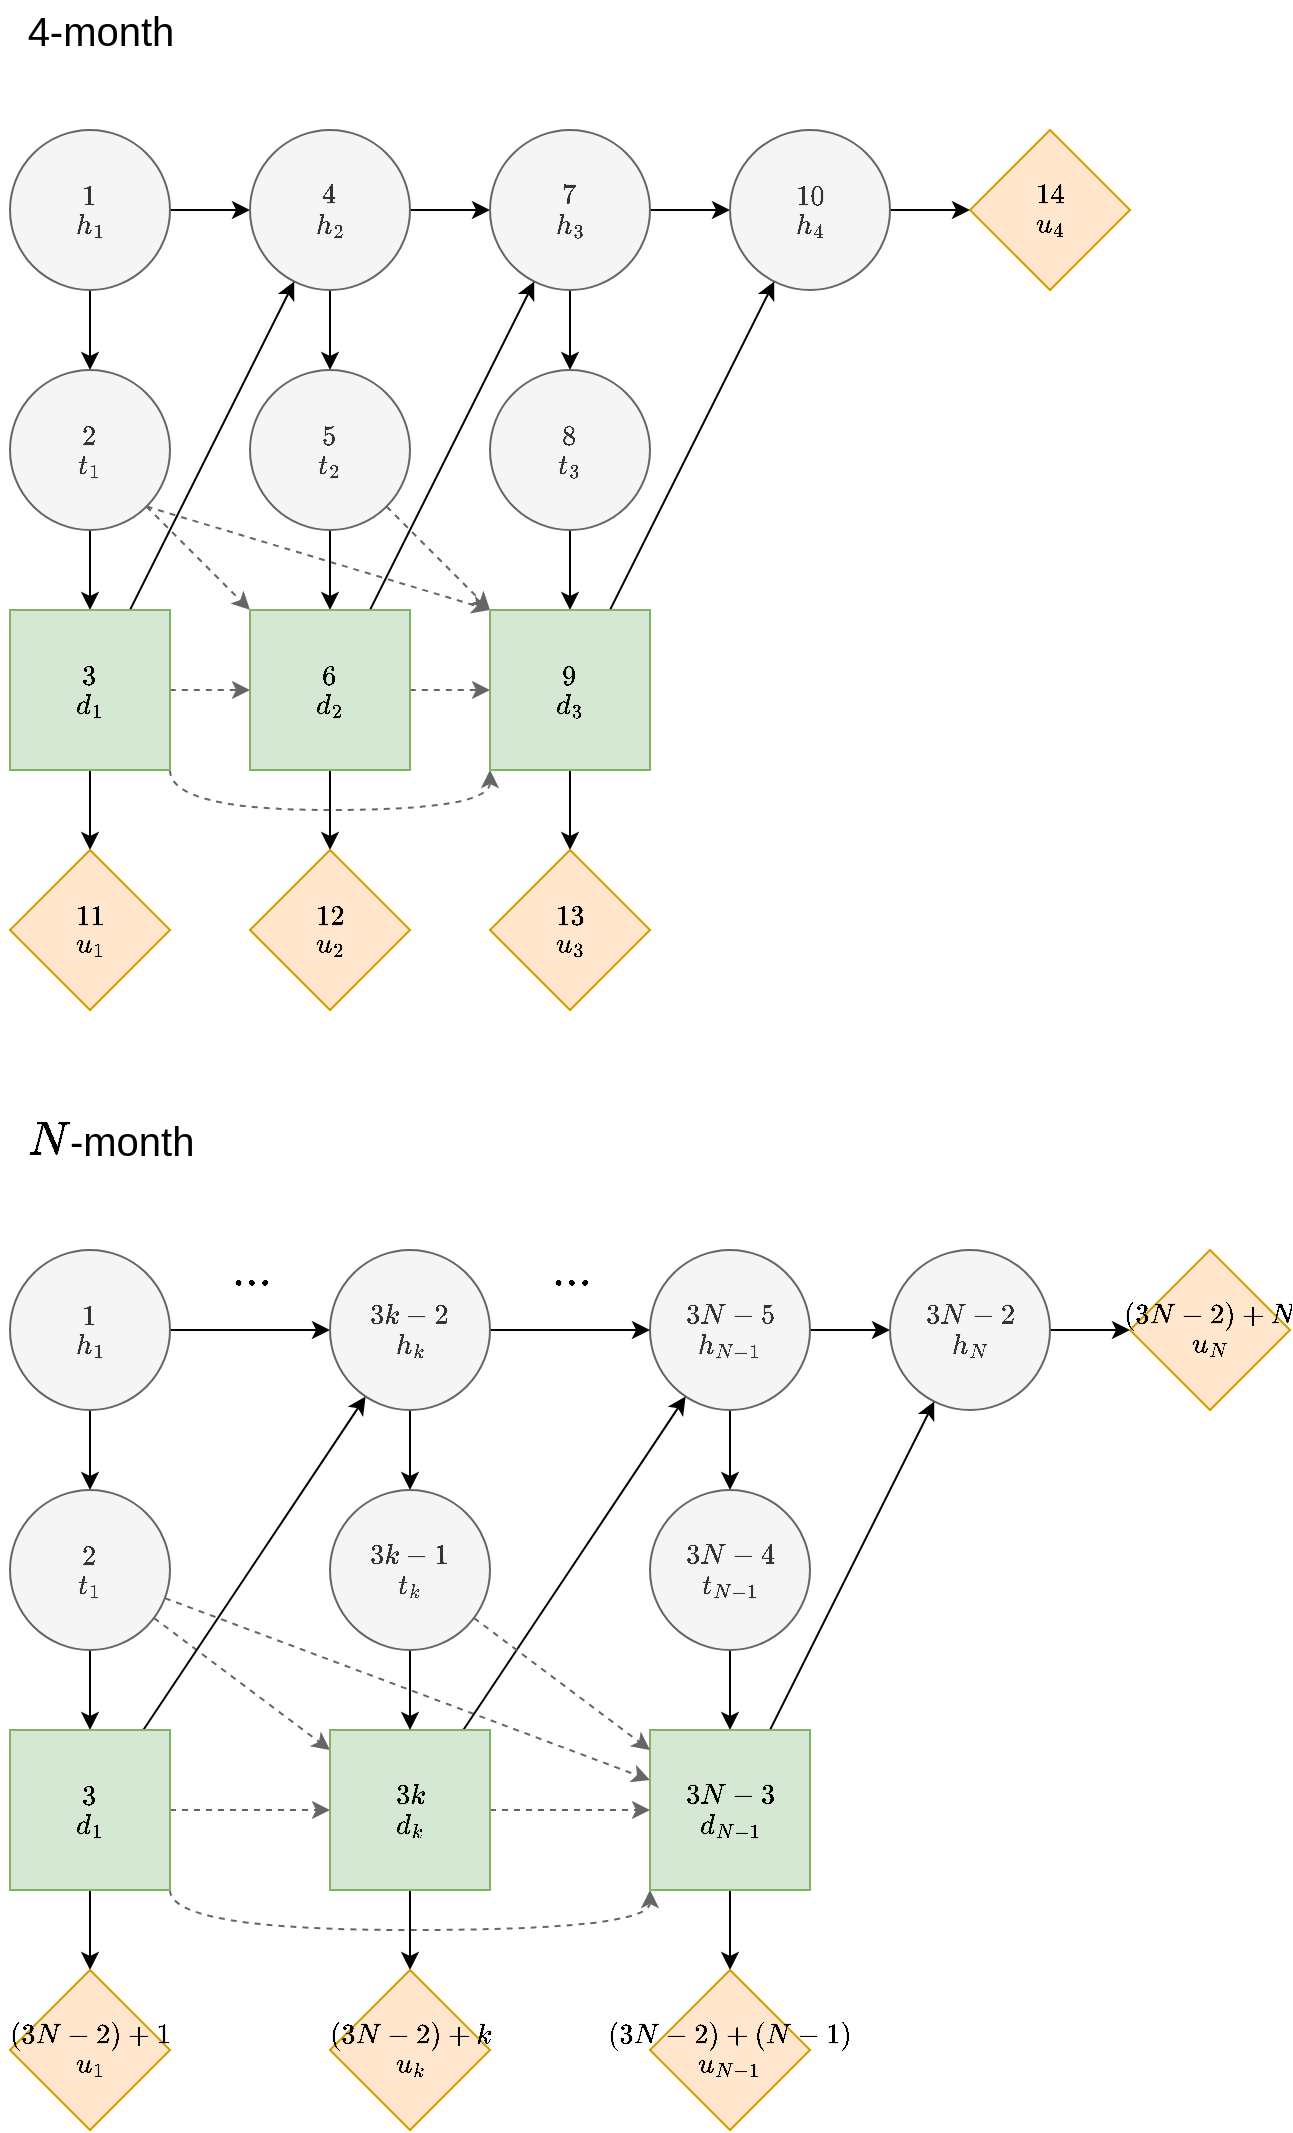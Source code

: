 <mxfile version="13.3.5" type="device"><diagram id="lBxmtTDQUs91-ZJzMR9x" name="Page-1"><mxGraphModel dx="1185" dy="734" grid="1" gridSize="10" guides="1" tooltips="1" connect="1" arrows="1" fold="1" page="1" pageScale="1" pageWidth="850" pageHeight="1100" math="1" shadow="0"><root><mxCell id="0"/><mxCell id="1" parent="0"/><mxCell id="7JQAHB_OFvZ4Ws6NVtLk-37" style="edgeStyle=orthogonalEdgeStyle;rounded=0;orthogonalLoop=1;jettySize=auto;html=1;curved=1;" parent="1" source="7JQAHB_OFvZ4Ws6NVtLk-39" target="7JQAHB_OFvZ4Ws6NVtLk-42" edge="1"><mxGeometry relative="1" as="geometry"/></mxCell><mxCell id="7JQAHB_OFvZ4Ws6NVtLk-38" style="edgeStyle=orthogonalEdgeStyle;rounded=0;orthogonalLoop=1;jettySize=auto;html=1;curved=1;" parent="1" source="7JQAHB_OFvZ4Ws6NVtLk-39" target="7JQAHB_OFvZ4Ws6NVtLk-52" edge="1"><mxGeometry relative="1" as="geometry"/></mxCell><mxCell id="7JQAHB_OFvZ4Ws6NVtLk-39" value="`1`&lt;br&gt;`h_1`" style="ellipse;whiteSpace=wrap;html=1;aspect=fixed;fillColor=#f5f5f5;strokeColor=#666666;fontColor=#333333;" parent="1" vertex="1"><mxGeometry x="40" y="80" width="80" height="80" as="geometry"/></mxCell><mxCell id="7JQAHB_OFvZ4Ws6NVtLk-40" style="edgeStyle=orthogonalEdgeStyle;rounded=0;orthogonalLoop=1;jettySize=auto;html=1;curved=1;" parent="1" source="7JQAHB_OFvZ4Ws6NVtLk-42" target="7JQAHB_OFvZ4Ws6NVtLk-45" edge="1"><mxGeometry relative="1" as="geometry"/></mxCell><mxCell id="7JQAHB_OFvZ4Ws6NVtLk-41" style="edgeStyle=orthogonalEdgeStyle;rounded=0;orthogonalLoop=1;jettySize=auto;html=1;curved=1;" parent="1" source="7JQAHB_OFvZ4Ws6NVtLk-42" target="7JQAHB_OFvZ4Ws6NVtLk-55" edge="1"><mxGeometry relative="1" as="geometry"/></mxCell><mxCell id="7JQAHB_OFvZ4Ws6NVtLk-42" value="&lt;div&gt;`4`&lt;/div&gt;&lt;div&gt;`h_2`&lt;br&gt;&lt;/div&gt;" style="ellipse;whiteSpace=wrap;html=1;aspect=fixed;fillColor=#f5f5f5;strokeColor=#666666;fontColor=#333333;" parent="1" vertex="1"><mxGeometry x="160" y="80" width="80" height="80" as="geometry"/></mxCell><mxCell id="7JQAHB_OFvZ4Ws6NVtLk-43" style="edgeStyle=orthogonalEdgeStyle;rounded=0;orthogonalLoop=1;jettySize=auto;html=1;curved=1;" parent="1" source="7JQAHB_OFvZ4Ws6NVtLk-45" target="7JQAHB_OFvZ4Ws6NVtLk-47" edge="1"><mxGeometry relative="1" as="geometry"/></mxCell><mxCell id="7JQAHB_OFvZ4Ws6NVtLk-44" style="edgeStyle=orthogonalEdgeStyle;rounded=0;orthogonalLoop=1;jettySize=auto;html=1;curved=1;" parent="1" source="7JQAHB_OFvZ4Ws6NVtLk-45" target="7JQAHB_OFvZ4Ws6NVtLk-57" edge="1"><mxGeometry relative="1" as="geometry"/></mxCell><mxCell id="7JQAHB_OFvZ4Ws6NVtLk-45" value="`7`&lt;br&gt;`h_3`" style="ellipse;whiteSpace=wrap;html=1;aspect=fixed;fillColor=#f5f5f5;strokeColor=#666666;fontColor=#333333;" parent="1" vertex="1"><mxGeometry x="280" y="80" width="80" height="80" as="geometry"/></mxCell><mxCell id="7JQAHB_OFvZ4Ws6NVtLk-46" style="edgeStyle=orthogonalEdgeStyle;rounded=0;orthogonalLoop=1;jettySize=auto;html=1;curved=1;" parent="1" source="7JQAHB_OFvZ4Ws6NVtLk-47" target="7JQAHB_OFvZ4Ws6NVtLk-48" edge="1"><mxGeometry relative="1" as="geometry"/></mxCell><mxCell id="7JQAHB_OFvZ4Ws6NVtLk-47" value="`10`&lt;br&gt;`h_4`" style="ellipse;whiteSpace=wrap;html=1;aspect=fixed;fillColor=#f5f5f5;strokeColor=#666666;fontColor=#333333;" parent="1" vertex="1"><mxGeometry x="400" y="80" width="80" height="80" as="geometry"/></mxCell><mxCell id="7JQAHB_OFvZ4Ws6NVtLk-48" value="`14`&lt;br&gt;`u_4`" style="rhombus;whiteSpace=wrap;html=1;fontFamily=Helvetica;fontSize=12;fontColor=#000000;align=center;strokeColor=#d79b00;fillColor=#ffe6cc;" parent="1" vertex="1"><mxGeometry x="520" y="80" width="80" height="80" as="geometry"/></mxCell><mxCell id="7JQAHB_OFvZ4Ws6NVtLk-49" style="edgeStyle=orthogonalEdgeStyle;rounded=0;orthogonalLoop=1;jettySize=auto;html=1;curved=1;" parent="1" source="7JQAHB_OFvZ4Ws6NVtLk-52" target="7JQAHB_OFvZ4Ws6NVtLk-62" edge="1"><mxGeometry relative="1" as="geometry"/></mxCell><mxCell id="7JQAHB_OFvZ4Ws6NVtLk-51" style="edgeStyle=none;rounded=0;orthogonalLoop=1;jettySize=auto;html=1;exitX=1;exitY=1;exitDx=0;exitDy=0;entryX=0;entryY=0;entryDx=0;entryDy=0;dashed=1;fillColor=#f5f5f5;strokeColor=#666666;" parent="1" source="7JQAHB_OFvZ4Ws6NVtLk-52" target="7JQAHB_OFvZ4Ws6NVtLk-69" edge="1"><mxGeometry relative="1" as="geometry"/></mxCell><mxCell id="7JQAHB_OFvZ4Ws6NVtLk-129" style="edgeStyle=none;rounded=0;orthogonalLoop=1;jettySize=auto;html=1;fontSize=20;dashed=1;fillColor=#f5f5f5;strokeColor=#666666;" parent="1" source="7JQAHB_OFvZ4Ws6NVtLk-52" target="7JQAHB_OFvZ4Ws6NVtLk-66" edge="1"><mxGeometry relative="1" as="geometry"/></mxCell><mxCell id="7JQAHB_OFvZ4Ws6NVtLk-52" value="&lt;div&gt;`2`&lt;/div&gt;&lt;div&gt;`t_1`&lt;br&gt;&lt;/div&gt;" style="ellipse;whiteSpace=wrap;html=1;aspect=fixed;fillColor=#f5f5f5;strokeColor=#666666;fontColor=#333333;" parent="1" vertex="1"><mxGeometry x="40" y="200" width="80" height="80" as="geometry"/></mxCell><mxCell id="7JQAHB_OFvZ4Ws6NVtLk-53" style="edgeStyle=orthogonalEdgeStyle;rounded=0;orthogonalLoop=1;jettySize=auto;html=1;curved=1;" parent="1" source="7JQAHB_OFvZ4Ws6NVtLk-55" target="7JQAHB_OFvZ4Ws6NVtLk-66" edge="1"><mxGeometry relative="1" as="geometry"/></mxCell><mxCell id="7JQAHB_OFvZ4Ws6NVtLk-54" style="edgeStyle=none;rounded=0;orthogonalLoop=1;jettySize=auto;html=1;exitX=1;exitY=1;exitDx=0;exitDy=0;entryX=0;entryY=0;entryDx=0;entryDy=0;dashed=1;fillColor=#f5f5f5;strokeColor=#666666;" parent="1" source="7JQAHB_OFvZ4Ws6NVtLk-55" target="7JQAHB_OFvZ4Ws6NVtLk-69" edge="1"><mxGeometry relative="1" as="geometry"/></mxCell><mxCell id="7JQAHB_OFvZ4Ws6NVtLk-55" value="&lt;div&gt;`5`&lt;/div&gt;&lt;div&gt;`t_2`&lt;/div&gt;" style="ellipse;whiteSpace=wrap;html=1;aspect=fixed;fillColor=#f5f5f5;strokeColor=#666666;fontColor=#333333;" parent="1" vertex="1"><mxGeometry x="160" y="200" width="80" height="80" as="geometry"/></mxCell><mxCell id="7JQAHB_OFvZ4Ws6NVtLk-56" style="edgeStyle=orthogonalEdgeStyle;rounded=0;orthogonalLoop=1;jettySize=auto;html=1;curved=1;" parent="1" source="7JQAHB_OFvZ4Ws6NVtLk-57" target="7JQAHB_OFvZ4Ws6NVtLk-69" edge="1"><mxGeometry relative="1" as="geometry"/></mxCell><mxCell id="7JQAHB_OFvZ4Ws6NVtLk-57" value="`8`&lt;br&gt;`t_3`" style="ellipse;whiteSpace=wrap;html=1;aspect=fixed;fillColor=#f5f5f5;strokeColor=#666666;fontColor=#333333;" parent="1" vertex="1"><mxGeometry x="280" y="200" width="80" height="80" as="geometry"/></mxCell><mxCell id="7JQAHB_OFvZ4Ws6NVtLk-58" style="edgeStyle=orthogonalEdgeStyle;rounded=0;orthogonalLoop=1;jettySize=auto;html=1;curved=1;" parent="1" source="7JQAHB_OFvZ4Ws6NVtLk-62" target="7JQAHB_OFvZ4Ws6NVtLk-70" edge="1"><mxGeometry relative="1" as="geometry"/></mxCell><mxCell id="7JQAHB_OFvZ4Ws6NVtLk-59" style="edgeStyle=orthogonalEdgeStyle;curved=1;rounded=0;orthogonalLoop=1;jettySize=auto;html=1;dashed=1;fillColor=#f5f5f5;strokeColor=#666666;" parent="1" source="7JQAHB_OFvZ4Ws6NVtLk-62" target="7JQAHB_OFvZ4Ws6NVtLk-66" edge="1"><mxGeometry relative="1" as="geometry"/></mxCell><mxCell id="7JQAHB_OFvZ4Ws6NVtLk-61" style="edgeStyle=orthogonalEdgeStyle;rounded=0;orthogonalLoop=1;jettySize=auto;html=1;exitX=1;exitY=1;exitDx=0;exitDy=0;entryX=0;entryY=1;entryDx=0;entryDy=0;curved=1;dashed=1;fillColor=#f5f5f5;strokeColor=#666666;" parent="1" source="7JQAHB_OFvZ4Ws6NVtLk-62" target="7JQAHB_OFvZ4Ws6NVtLk-69" edge="1"><mxGeometry relative="1" as="geometry"/></mxCell><mxCell id="7JQAHB_OFvZ4Ws6NVtLk-126" style="edgeStyle=none;rounded=0;orthogonalLoop=1;jettySize=auto;html=1;fontSize=20;" parent="1" source="7JQAHB_OFvZ4Ws6NVtLk-62" target="7JQAHB_OFvZ4Ws6NVtLk-42" edge="1"><mxGeometry relative="1" as="geometry"/></mxCell><mxCell id="7JQAHB_OFvZ4Ws6NVtLk-62" value="`3`&lt;br&gt;`d_1`" style="whiteSpace=wrap;html=1;aspect=fixed;fontFamily=Helvetica;fontSize=12;fontColor=#000000;align=center;strokeColor=#82b366;fillColor=#d5e8d4;" parent="1" vertex="1"><mxGeometry x="40" y="320" width="80" height="80" as="geometry"/></mxCell><mxCell id="7JQAHB_OFvZ4Ws6NVtLk-63" style="edgeStyle=orthogonalEdgeStyle;rounded=0;orthogonalLoop=1;jettySize=auto;html=1;curved=1;" parent="1" source="7JQAHB_OFvZ4Ws6NVtLk-66" target="7JQAHB_OFvZ4Ws6NVtLk-71" edge="1"><mxGeometry relative="1" as="geometry"/></mxCell><mxCell id="7JQAHB_OFvZ4Ws6NVtLk-64" style="edgeStyle=orthogonalEdgeStyle;curved=1;rounded=0;orthogonalLoop=1;jettySize=auto;html=1;dashed=1;fillColor=#f5f5f5;strokeColor=#666666;" parent="1" source="7JQAHB_OFvZ4Ws6NVtLk-66" target="7JQAHB_OFvZ4Ws6NVtLk-69" edge="1"><mxGeometry relative="1" as="geometry"/></mxCell><mxCell id="7JQAHB_OFvZ4Ws6NVtLk-127" style="edgeStyle=none;rounded=0;orthogonalLoop=1;jettySize=auto;html=1;fontSize=20;" parent="1" source="7JQAHB_OFvZ4Ws6NVtLk-66" target="7JQAHB_OFvZ4Ws6NVtLk-45" edge="1"><mxGeometry relative="1" as="geometry"/></mxCell><mxCell id="7JQAHB_OFvZ4Ws6NVtLk-66" value="&lt;div&gt;`6`&lt;/div&gt;&lt;div&gt;`d_2`&lt;br&gt;&lt;/div&gt;" style="whiteSpace=wrap;html=1;aspect=fixed;fontFamily=Helvetica;fontSize=12;fontColor=#000000;align=center;strokeColor=#82b366;fillColor=#d5e8d4;" parent="1" vertex="1"><mxGeometry x="160" y="320" width="80" height="80" as="geometry"/></mxCell><mxCell id="7JQAHB_OFvZ4Ws6NVtLk-67" style="edgeStyle=orthogonalEdgeStyle;rounded=0;orthogonalLoop=1;jettySize=auto;html=1;curved=1;" parent="1" source="7JQAHB_OFvZ4Ws6NVtLk-69" target="7JQAHB_OFvZ4Ws6NVtLk-72" edge="1"><mxGeometry relative="1" as="geometry"/></mxCell><mxCell id="7JQAHB_OFvZ4Ws6NVtLk-128" style="edgeStyle=none;rounded=0;orthogonalLoop=1;jettySize=auto;html=1;fontSize=20;" parent="1" source="7JQAHB_OFvZ4Ws6NVtLk-69" target="7JQAHB_OFvZ4Ws6NVtLk-47" edge="1"><mxGeometry relative="1" as="geometry"/></mxCell><mxCell id="7JQAHB_OFvZ4Ws6NVtLk-69" value="`9`&lt;br&gt;`d_3`" style="whiteSpace=wrap;html=1;aspect=fixed;fontFamily=Helvetica;fontSize=12;fontColor=#000000;align=center;strokeColor=#82b366;fillColor=#d5e8d4;" parent="1" vertex="1"><mxGeometry x="280" y="320" width="80" height="80" as="geometry"/></mxCell><mxCell id="7JQAHB_OFvZ4Ws6NVtLk-70" value="`11`&lt;br&gt;`u_1`" style="rhombus;whiteSpace=wrap;html=1;fontFamily=Helvetica;fontSize=12;fontColor=#000000;align=center;strokeColor=#d79b00;fillColor=#ffe6cc;" parent="1" vertex="1"><mxGeometry x="40" y="440" width="80" height="80" as="geometry"/></mxCell><mxCell id="7JQAHB_OFvZ4Ws6NVtLk-71" value="&lt;div&gt;`12`&lt;/div&gt;&lt;div&gt;`u_2`&lt;br&gt;&lt;/div&gt;" style="rhombus;whiteSpace=wrap;html=1;fontFamily=Helvetica;fontSize=12;fontColor=#000000;align=center;strokeColor=#d79b00;fillColor=#ffe6cc;" parent="1" vertex="1"><mxGeometry x="160" y="440" width="80" height="80" as="geometry"/></mxCell><mxCell id="7JQAHB_OFvZ4Ws6NVtLk-72" value="`13`&lt;br&gt;`u_3`" style="rhombus;whiteSpace=wrap;html=1;fontFamily=Helvetica;fontSize=12;fontColor=#000000;align=center;strokeColor=#d79b00;fillColor=#ffe6cc;" parent="1" vertex="1"><mxGeometry x="280" y="440" width="80" height="80" as="geometry"/></mxCell><mxCell id="7JQAHB_OFvZ4Ws6NVtLk-74" style="edgeStyle=orthogonalEdgeStyle;rounded=0;orthogonalLoop=1;jettySize=auto;html=1;curved=1;" parent="1" source="7JQAHB_OFvZ4Ws6NVtLk-75" target="7JQAHB_OFvZ4Ws6NVtLk-88" edge="1"><mxGeometry relative="1" as="geometry"/></mxCell><mxCell id="wpXodNrcpUwwJsbq1YbQ-5" style="edgeStyle=none;rounded=0;orthogonalLoop=1;jettySize=auto;html=1;fontSize=20;" parent="1" source="7JQAHB_OFvZ4Ws6NVtLk-75" target="7JQAHB_OFvZ4Ws6NVtLk-111" edge="1"><mxGeometry relative="1" as="geometry"/></mxCell><mxCell id="7JQAHB_OFvZ4Ws6NVtLk-75" value="`1`&lt;br&gt;`h_1`" style="ellipse;whiteSpace=wrap;html=1;aspect=fixed;fillColor=#f5f5f5;strokeColor=#666666;fontColor=#333333;" parent="1" vertex="1"><mxGeometry x="40" y="640" width="80" height="80" as="geometry"/></mxCell><mxCell id="7JQAHB_OFvZ4Ws6NVtLk-79" style="edgeStyle=orthogonalEdgeStyle;rounded=0;orthogonalLoop=1;jettySize=auto;html=1;curved=1;" parent="1" source="7JQAHB_OFvZ4Ws6NVtLk-81" target="7JQAHB_OFvZ4Ws6NVtLk-83" edge="1"><mxGeometry relative="1" as="geometry"/></mxCell><mxCell id="7JQAHB_OFvZ4Ws6NVtLk-80" style="edgeStyle=orthogonalEdgeStyle;rounded=0;orthogonalLoop=1;jettySize=auto;html=1;curved=1;" parent="1" source="7JQAHB_OFvZ4Ws6NVtLk-81" target="7JQAHB_OFvZ4Ws6NVtLk-93" edge="1"><mxGeometry relative="1" as="geometry"/></mxCell><mxCell id="7JQAHB_OFvZ4Ws6NVtLk-81" value="`3N-5`&lt;br&gt;`h_{N-1}`" style="ellipse;whiteSpace=wrap;html=1;aspect=fixed;fillColor=#f5f5f5;strokeColor=#666666;fontColor=#333333;" parent="1" vertex="1"><mxGeometry x="360" y="640" width="80" height="80" as="geometry"/></mxCell><mxCell id="7JQAHB_OFvZ4Ws6NVtLk-82" style="edgeStyle=orthogonalEdgeStyle;rounded=0;orthogonalLoop=1;jettySize=auto;html=1;curved=1;" parent="1" source="7JQAHB_OFvZ4Ws6NVtLk-83" target="7JQAHB_OFvZ4Ws6NVtLk-84" edge="1"><mxGeometry relative="1" as="geometry"/></mxCell><mxCell id="7JQAHB_OFvZ4Ws6NVtLk-83" value="`3N-2`&lt;br&gt;`h_N`" style="ellipse;whiteSpace=wrap;html=1;aspect=fixed;fillColor=#f5f5f5;strokeColor=#666666;fontColor=#333333;" parent="1" vertex="1"><mxGeometry x="480" y="640" width="80" height="80" as="geometry"/></mxCell><mxCell id="7JQAHB_OFvZ4Ws6NVtLk-84" value="`(3N-2)+N&lt;br&gt;`&lt;br&gt;`u_N`" style="rhombus;whiteSpace=wrap;html=1;fontFamily=Helvetica;fontSize=12;fontColor=#000000;align=center;strokeColor=#d79b00;fillColor=#ffe6cc;" parent="1" vertex="1"><mxGeometry x="600" y="640" width="80" height="80" as="geometry"/></mxCell><mxCell id="7JQAHB_OFvZ4Ws6NVtLk-85" style="edgeStyle=orthogonalEdgeStyle;rounded=0;orthogonalLoop=1;jettySize=auto;html=1;curved=1;" parent="1" source="7JQAHB_OFvZ4Ws6NVtLk-88" target="7JQAHB_OFvZ4Ws6NVtLk-98" edge="1"><mxGeometry relative="1" as="geometry"/></mxCell><mxCell id="wpXodNrcpUwwJsbq1YbQ-11" style="edgeStyle=none;rounded=0;orthogonalLoop=1;jettySize=auto;html=1;fontSize=20;dashed=1;fillColor=#f5f5f5;strokeColor=#666666;" parent="1" source="7JQAHB_OFvZ4Ws6NVtLk-88" target="7JQAHB_OFvZ4Ws6NVtLk-105" edge="1"><mxGeometry relative="1" as="geometry"/></mxCell><mxCell id="wpXodNrcpUwwJsbq1YbQ-13" style="edgeStyle=none;rounded=0;orthogonalLoop=1;jettySize=auto;html=1;fontSize=20;dashed=1;fillColor=#f5f5f5;strokeColor=#666666;" parent="1" source="7JQAHB_OFvZ4Ws6NVtLk-88" target="7JQAHB_OFvZ4Ws6NVtLk-113" edge="1"><mxGeometry relative="1" as="geometry"/></mxCell><mxCell id="7JQAHB_OFvZ4Ws6NVtLk-88" value="&lt;div&gt;`2`&lt;/div&gt;&lt;div&gt;`t_1`&lt;br&gt;&lt;/div&gt;" style="ellipse;whiteSpace=wrap;html=1;aspect=fixed;fillColor=#f5f5f5;strokeColor=#666666;fontColor=#333333;" parent="1" vertex="1"><mxGeometry x="40" y="760" width="80" height="80" as="geometry"/></mxCell><mxCell id="7JQAHB_OFvZ4Ws6NVtLk-92" style="edgeStyle=orthogonalEdgeStyle;rounded=0;orthogonalLoop=1;jettySize=auto;html=1;curved=1;" parent="1" source="7JQAHB_OFvZ4Ws6NVtLk-93" target="7JQAHB_OFvZ4Ws6NVtLk-105" edge="1"><mxGeometry relative="1" as="geometry"/></mxCell><mxCell id="7JQAHB_OFvZ4Ws6NVtLk-93" value="`3N-4`&lt;br&gt;`t_{N-1}`" style="ellipse;whiteSpace=wrap;html=1;aspect=fixed;fillColor=#f5f5f5;strokeColor=#666666;fontColor=#333333;" parent="1" vertex="1"><mxGeometry x="360" y="760" width="80" height="80" as="geometry"/></mxCell><mxCell id="7JQAHB_OFvZ4Ws6NVtLk-94" style="edgeStyle=orthogonalEdgeStyle;rounded=0;orthogonalLoop=1;jettySize=auto;html=1;curved=1;" parent="1" source="7JQAHB_OFvZ4Ws6NVtLk-98" target="7JQAHB_OFvZ4Ws6NVtLk-106" edge="1"><mxGeometry relative="1" as="geometry"/></mxCell><mxCell id="7JQAHB_OFvZ4Ws6NVtLk-97" style="edgeStyle=orthogonalEdgeStyle;rounded=0;orthogonalLoop=1;jettySize=auto;html=1;exitX=1;exitY=1;exitDx=0;exitDy=0;entryX=0;entryY=1;entryDx=0;entryDy=0;curved=1;dashed=1;fillColor=#f5f5f5;strokeColor=#666666;" parent="1" source="7JQAHB_OFvZ4Ws6NVtLk-98" target="7JQAHB_OFvZ4Ws6NVtLk-105" edge="1"><mxGeometry relative="1" as="geometry"/></mxCell><mxCell id="wpXodNrcpUwwJsbq1YbQ-6" style="edgeStyle=none;rounded=0;orthogonalLoop=1;jettySize=auto;html=1;fontSize=20;dashed=1;fillColor=#f5f5f5;strokeColor=#666666;" parent="1" source="7JQAHB_OFvZ4Ws6NVtLk-98" target="7JQAHB_OFvZ4Ws6NVtLk-113" edge="1"><mxGeometry relative="1" as="geometry"/></mxCell><mxCell id="wpXodNrcpUwwJsbq1YbQ-9" value="`\ldots`" style="edgeLabel;html=1;align=center;verticalAlign=middle;resizable=0;points=[];fontSize=20;" parent="wpXodNrcpUwwJsbq1YbQ-6" vertex="1" connectable="0"><mxGeometry x="-0.271" y="1" relative="1" as="geometry"><mxPoint x="11.03" y="-269" as="offset"/></mxGeometry></mxCell><mxCell id="wpXodNrcpUwwJsbq1YbQ-7" style="edgeStyle=none;rounded=0;orthogonalLoop=1;jettySize=auto;html=1;fontSize=20;" parent="1" source="7JQAHB_OFvZ4Ws6NVtLk-98" target="7JQAHB_OFvZ4Ws6NVtLk-111" edge="1"><mxGeometry relative="1" as="geometry"/></mxCell><mxCell id="7JQAHB_OFvZ4Ws6NVtLk-98" value="`3`&lt;br&gt;`d_1`" style="whiteSpace=wrap;html=1;aspect=fixed;fontFamily=Helvetica;fontSize=12;fontColor=#000000;align=center;strokeColor=#82b366;fillColor=#d5e8d4;" parent="1" vertex="1"><mxGeometry x="40" y="880" width="80" height="80" as="geometry"/></mxCell><mxCell id="7JQAHB_OFvZ4Ws6NVtLk-103" style="edgeStyle=orthogonalEdgeStyle;rounded=0;orthogonalLoop=1;jettySize=auto;html=1;curved=1;" parent="1" source="7JQAHB_OFvZ4Ws6NVtLk-105" target="7JQAHB_OFvZ4Ws6NVtLk-108" edge="1"><mxGeometry relative="1" as="geometry"/></mxCell><mxCell id="7JQAHB_OFvZ4Ws6NVtLk-125" style="edgeStyle=none;rounded=0;orthogonalLoop=1;jettySize=auto;html=1;fontSize=20;" parent="1" source="7JQAHB_OFvZ4Ws6NVtLk-105" target="7JQAHB_OFvZ4Ws6NVtLk-83" edge="1"><mxGeometry relative="1" as="geometry"/></mxCell><mxCell id="7JQAHB_OFvZ4Ws6NVtLk-105" value="`3N-3`&lt;br&gt;`d_{N-1}`" style="whiteSpace=wrap;html=1;aspect=fixed;fontFamily=Helvetica;fontSize=12;fontColor=#000000;align=center;strokeColor=#82b366;fillColor=#d5e8d4;" parent="1" vertex="1"><mxGeometry x="360" y="880" width="80" height="80" as="geometry"/></mxCell><mxCell id="7JQAHB_OFvZ4Ws6NVtLk-106" value="`(3N-2)+1`&lt;br&gt;`u_1`" style="rhombus;whiteSpace=wrap;html=1;fontFamily=Helvetica;fontSize=12;fontColor=#000000;align=center;strokeColor=#d79b00;fillColor=#ffe6cc;" parent="1" vertex="1"><mxGeometry x="40" y="1000" width="80" height="80" as="geometry"/></mxCell><mxCell id="7JQAHB_OFvZ4Ws6NVtLk-108" value="`(3N-2)+(N-1)`&lt;br&gt;`u_{N-1}`" style="rhombus;whiteSpace=wrap;html=1;fontFamily=Helvetica;fontSize=12;fontColor=#000000;align=center;strokeColor=#d79b00;fillColor=#ffe6cc;" parent="1" vertex="1"><mxGeometry x="360" y="1000" width="80" height="80" as="geometry"/></mxCell><mxCell id="7JQAHB_OFvZ4Ws6NVtLk-109" value="4-month" style="text;html=1;align=center;verticalAlign=middle;resizable=0;points=[];autosize=1;fontSize=20;" parent="1" vertex="1"><mxGeometry x="40" y="15" width="90" height="30" as="geometry"/></mxCell><mxCell id="7JQAHB_OFvZ4Ws6NVtLk-110" value="`N`-month" style="text;html=1;align=center;verticalAlign=middle;resizable=0;points=[];autosize=1;fontSize=20;" parent="1" vertex="1"><mxGeometry x="35" y="570" width="110" height="30" as="geometry"/></mxCell><mxCell id="7JQAHB_OFvZ4Ws6NVtLk-120" style="edgeStyle=none;rounded=0;orthogonalLoop=1;jettySize=auto;html=1;fontSize=20;" parent="1" source="7JQAHB_OFvZ4Ws6NVtLk-111" target="7JQAHB_OFvZ4Ws6NVtLk-81" edge="1"><mxGeometry relative="1" as="geometry"/></mxCell><mxCell id="wpXodNrcpUwwJsbq1YbQ-2" style="edgeStyle=none;rounded=0;orthogonalLoop=1;jettySize=auto;html=1;fontSize=20;" parent="1" source="7JQAHB_OFvZ4Ws6NVtLk-111" target="wpXodNrcpUwwJsbq1YbQ-1" edge="1"><mxGeometry relative="1" as="geometry"/></mxCell><mxCell id="7JQAHB_OFvZ4Ws6NVtLk-111" value="`3k-2`&lt;br&gt;`h_k`" style="ellipse;whiteSpace=wrap;html=1;aspect=fixed;fillColor=#f5f5f5;strokeColor=#666666;fontColor=#333333;" parent="1" vertex="1"><mxGeometry x="200" y="640" width="80" height="80" as="geometry"/></mxCell><mxCell id="7JQAHB_OFvZ4Ws6NVtLk-118" style="edgeStyle=none;rounded=0;orthogonalLoop=1;jettySize=auto;html=1;fontSize=20;" parent="1" source="7JQAHB_OFvZ4Ws6NVtLk-113" target="7JQAHB_OFvZ4Ws6NVtLk-117" edge="1"><mxGeometry relative="1" as="geometry"/></mxCell><mxCell id="7JQAHB_OFvZ4Ws6NVtLk-121" style="edgeStyle=none;rounded=0;orthogonalLoop=1;jettySize=auto;html=1;fontSize=20;dashed=1;fillColor=#f5f5f5;strokeColor=#666666;" parent="1" source="7JQAHB_OFvZ4Ws6NVtLk-113" target="7JQAHB_OFvZ4Ws6NVtLk-105" edge="1"><mxGeometry relative="1" as="geometry"/></mxCell><mxCell id="wpXodNrcpUwwJsbq1YbQ-15" value="`\ldots`" style="edgeLabel;html=1;align=center;verticalAlign=middle;resizable=0;points=[];fontSize=20;" parent="7JQAHB_OFvZ4Ws6NVtLk-121" vertex="1" connectable="0"><mxGeometry x="0.229" relative="1" as="geometry"><mxPoint x="-8.97" y="-270" as="offset"/></mxGeometry></mxCell><mxCell id="7JQAHB_OFvZ4Ws6NVtLk-123" style="edgeStyle=none;rounded=0;orthogonalLoop=1;jettySize=auto;html=1;fontSize=20;" parent="1" source="7JQAHB_OFvZ4Ws6NVtLk-113" target="7JQAHB_OFvZ4Ws6NVtLk-81" edge="1"><mxGeometry relative="1" as="geometry"/></mxCell><mxCell id="7JQAHB_OFvZ4Ws6NVtLk-113" value="&lt;div&gt;`3k`&lt;/div&gt;&lt;div&gt;`d_k`&lt;br&gt;&lt;/div&gt;" style="whiteSpace=wrap;html=1;aspect=fixed;fontFamily=Helvetica;fontSize=12;fontColor=#000000;align=center;strokeColor=#82b366;fillColor=#d5e8d4;" parent="1" vertex="1"><mxGeometry x="200" y="880" width="80" height="80" as="geometry"/></mxCell><mxCell id="7JQAHB_OFvZ4Ws6NVtLk-117" value="&lt;div&gt;`(3N-2)+k`&lt;/div&gt;&lt;div&gt;`u_k`&lt;br&gt;&lt;/div&gt;" style="rhombus;whiteSpace=wrap;html=1;fontFamily=Helvetica;fontSize=12;fontColor=#000000;align=center;strokeColor=#d79b00;fillColor=#ffe6cc;" parent="1" vertex="1"><mxGeometry x="200" y="1000" width="80" height="80" as="geometry"/></mxCell><mxCell id="wpXodNrcpUwwJsbq1YbQ-3" style="edgeStyle=none;rounded=0;orthogonalLoop=1;jettySize=auto;html=1;fontSize=20;" parent="1" source="wpXodNrcpUwwJsbq1YbQ-1" target="7JQAHB_OFvZ4Ws6NVtLk-113" edge="1"><mxGeometry relative="1" as="geometry"/></mxCell><mxCell id="wpXodNrcpUwwJsbq1YbQ-12" style="edgeStyle=none;rounded=0;orthogonalLoop=1;jettySize=auto;html=1;fontSize=20;dashed=1;fillColor=#f5f5f5;strokeColor=#666666;" parent="1" source="wpXodNrcpUwwJsbq1YbQ-1" target="7JQAHB_OFvZ4Ws6NVtLk-105" edge="1"><mxGeometry relative="1" as="geometry"/></mxCell><mxCell id="wpXodNrcpUwwJsbq1YbQ-1" value="`3k-1`&lt;br&gt;`t_k`" style="ellipse;whiteSpace=wrap;html=1;aspect=fixed;fillColor=#f5f5f5;strokeColor=#666666;fontColor=#333333;" parent="1" vertex="1"><mxGeometry x="200" y="760" width="80" height="80" as="geometry"/></mxCell></root></mxGraphModel></diagram></mxfile>